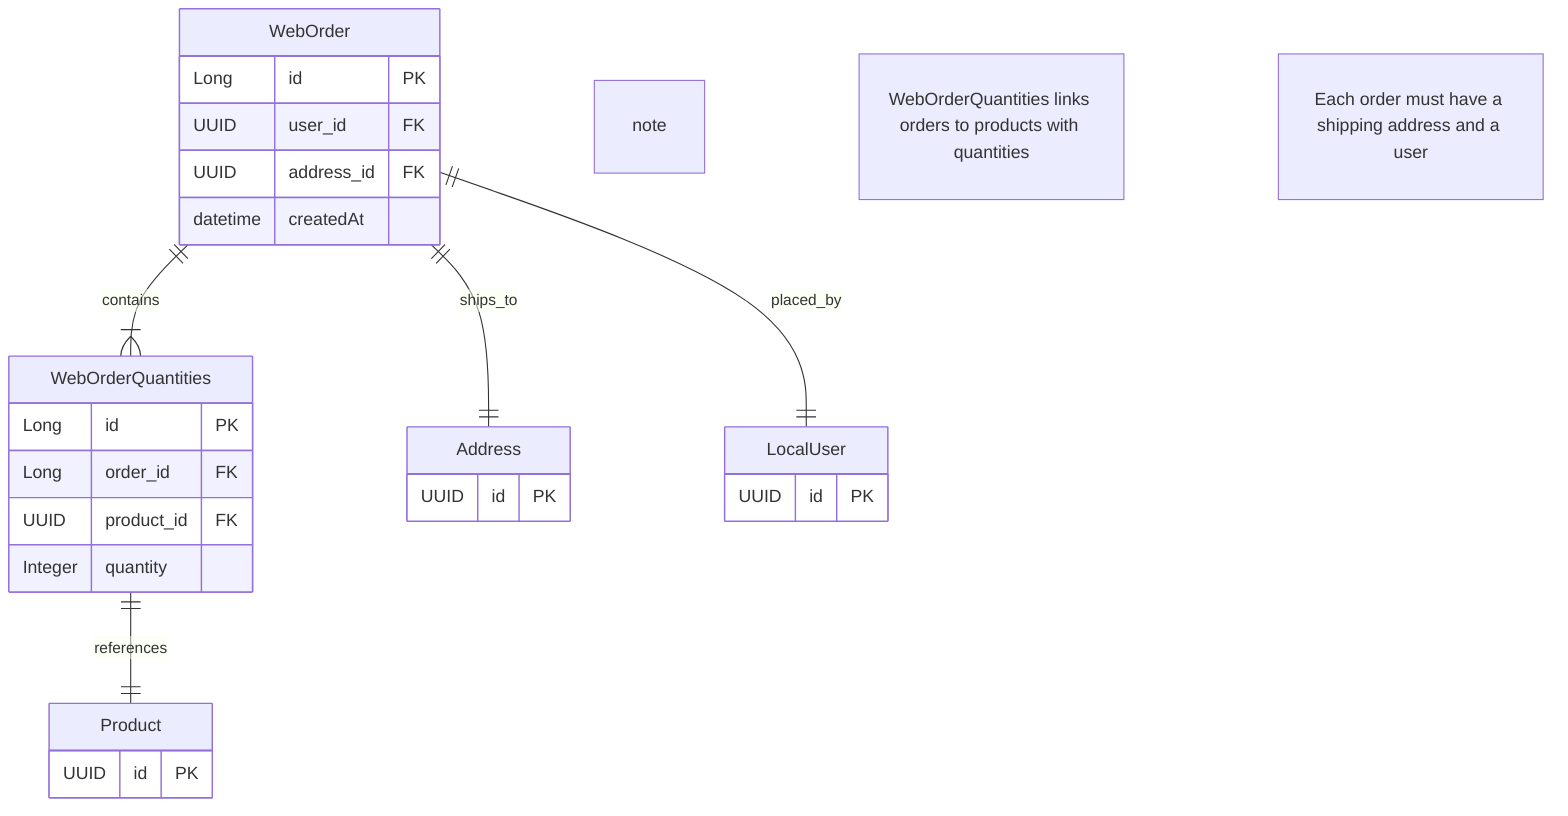 erDiagram
    WebOrder ||--|{ WebOrderQuantities : contains
    WebOrder ||--|| Address : ships_to
    WebOrder ||--|| LocalUser : placed_by
    WebOrderQuantities ||--|| Product : references

    WebOrder {
        Long id PK
        UUID user_id FK
        UUID address_id FK
        datetime createdAt
    }

    WebOrderQuantities {
        Long id PK
        Long order_id FK
        UUID product_id FK
        Integer quantity
    }

    %% External entities shown for relationship context
    LocalUser {
        UUID id PK
    }

    Address {
        UUID id PK
    }

    Product {
        UUID id PK
    }

    note "WebOrderQuantities links orders to products with quantities"
    note "Each order must have a shipping address and a user"
